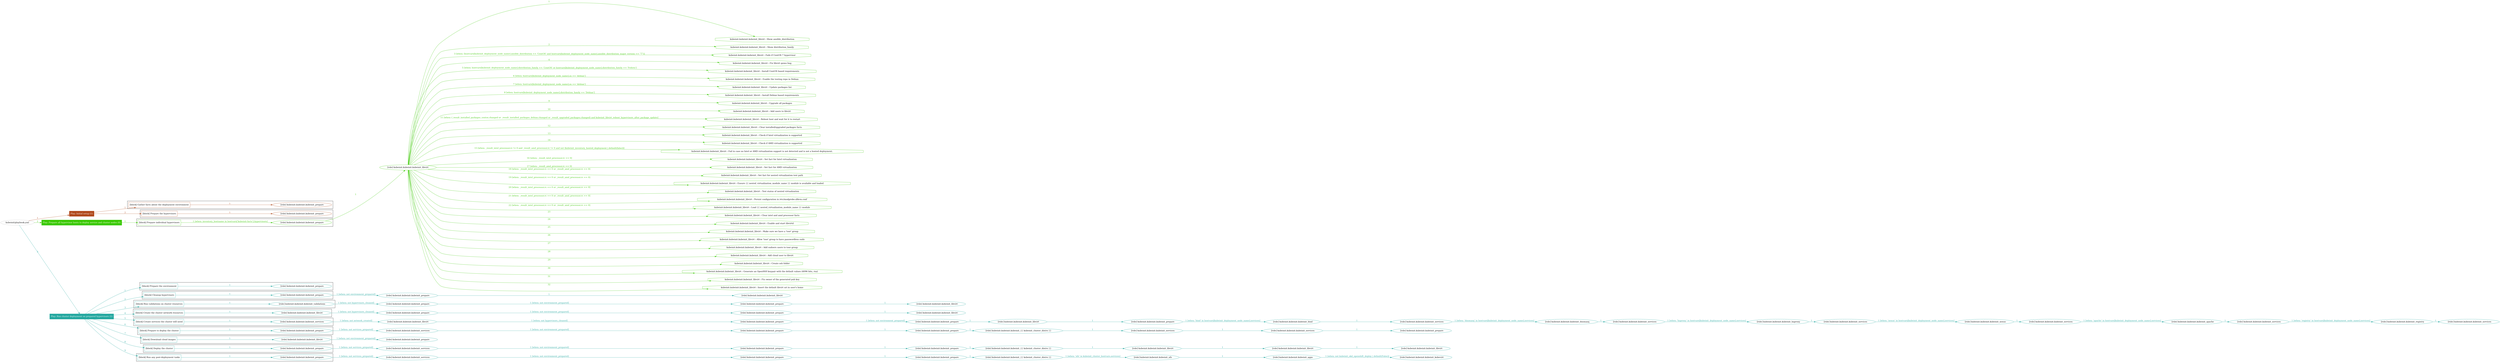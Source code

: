 digraph {
	graph [concentrate=true ordering=in rankdir=LR ratio=fill]
	edge [esep=5 sep=10]
	"kubeinit/playbook.yml" [id=root_node style=dotted]
	play_7ff0583c [label="Play: Initial setup (1)" color="#b0491c" fontcolor="#ffffff" id=play_7ff0583c shape=box style=filled tooltip=localhost]
	"kubeinit/playbook.yml" -> play_7ff0583c [label="1 " color="#b0491c" fontcolor="#b0491c" id=edge_3d7797b6 labeltooltip="1 " tooltip="1 "]
	subgraph "kubeinit.kubeinit.kubeinit_prepare" {
		role_b6525133 [label="[role] kubeinit.kubeinit.kubeinit_prepare" color="#b0491c" id=role_b6525133 tooltip="kubeinit.kubeinit.kubeinit_prepare"]
	}
	subgraph "kubeinit.kubeinit.kubeinit_prepare" {
		role_88b0ad20 [label="[role] kubeinit.kubeinit.kubeinit_prepare" color="#b0491c" id=role_88b0ad20 tooltip="kubeinit.kubeinit.kubeinit_prepare"]
	}
	subgraph "Play: Initial setup (1)" {
		play_7ff0583c -> block_5daa714b [label=1 color="#b0491c" fontcolor="#b0491c" id=edge_89d8034f labeltooltip=1 tooltip=1]
		subgraph cluster_block_5daa714b {
			block_5daa714b [label="[block] Gather facts about the deployment environment" color="#b0491c" id=block_5daa714b labeltooltip="Gather facts about the deployment environment" shape=box tooltip="Gather facts about the deployment environment"]
			block_5daa714b -> role_b6525133 [label="1 " color="#b0491c" fontcolor="#b0491c" id=edge_f8c948d9 labeltooltip="1 " tooltip="1 "]
		}
		play_7ff0583c -> block_e02004f8 [label=2 color="#b0491c" fontcolor="#b0491c" id=edge_1af96437 labeltooltip=2 tooltip=2]
		subgraph cluster_block_e02004f8 {
			block_e02004f8 [label="[block] Prepare the hypervisors" color="#b0491c" id=block_e02004f8 labeltooltip="Prepare the hypervisors" shape=box tooltip="Prepare the hypervisors"]
			block_e02004f8 -> role_88b0ad20 [label="1 " color="#b0491c" fontcolor="#b0491c" id=edge_f89c11f3 labeltooltip="1 " tooltip="1 "]
		}
	}
	play_e4d46368 [label="Play: Prepare all hypervisor hosts to deploy service and cluster nodes (0)" color="#3ac903" fontcolor="#ffffff" id=play_e4d46368 shape=box style=filled tooltip="Play: Prepare all hypervisor hosts to deploy service and cluster nodes (0)"]
	"kubeinit/playbook.yml" -> play_e4d46368 [label="2 " color="#3ac903" fontcolor="#3ac903" id=edge_8b925dc6 labeltooltip="2 " tooltip="2 "]
	subgraph "kubeinit.kubeinit.kubeinit_libvirt" {
		role_ab04ddb9 [label="[role] kubeinit.kubeinit.kubeinit_libvirt" color="#3ac903" id=role_ab04ddb9 tooltip="kubeinit.kubeinit.kubeinit_libvirt"]
		task_ad8388fe [label="kubeinit.kubeinit.kubeinit_libvirt : Show ansible_distribution" color="#3ac903" id=task_ad8388fe shape=octagon tooltip="kubeinit.kubeinit.kubeinit_libvirt : Show ansible_distribution"]
		role_ab04ddb9 -> task_ad8388fe [label="1 " color="#3ac903" fontcolor="#3ac903" id=edge_7c8ab71e labeltooltip="1 " tooltip="1 "]
		task_ed499619 [label="kubeinit.kubeinit.kubeinit_libvirt : Show distribution_family" color="#3ac903" id=task_ed499619 shape=octagon tooltip="kubeinit.kubeinit.kubeinit_libvirt : Show distribution_family"]
		role_ab04ddb9 -> task_ed499619 [label="2 " color="#3ac903" fontcolor="#3ac903" id=edge_72cdc1e4 labeltooltip="2 " tooltip="2 "]
		task_ab5b5629 [label="kubeinit.kubeinit.kubeinit_libvirt : Fails if CentOS 7 hypervisor" color="#3ac903" id=task_ab5b5629 shape=octagon tooltip="kubeinit.kubeinit.kubeinit_libvirt : Fails if CentOS 7 hypervisor"]
		role_ab04ddb9 -> task_ab5b5629 [label="3 [when: (hostvars[kubeinit_deployment_node_name].ansible_distribution == 'CentOS' and hostvars[kubeinit_deployment_node_name].ansible_distribution_major_version == \"7\")]" color="#3ac903" fontcolor="#3ac903" id=edge_0a7480f9 labeltooltip="3 [when: (hostvars[kubeinit_deployment_node_name].ansible_distribution == 'CentOS' and hostvars[kubeinit_deployment_node_name].ansible_distribution_major_version == \"7\")]" tooltip="3 [when: (hostvars[kubeinit_deployment_node_name].ansible_distribution == 'CentOS' and hostvars[kubeinit_deployment_node_name].ansible_distribution_major_version == \"7\")]"]
		task_6080481d [label="kubeinit.kubeinit.kubeinit_libvirt : Fix libvirt qemu bug" color="#3ac903" id=task_6080481d shape=octagon tooltip="kubeinit.kubeinit.kubeinit_libvirt : Fix libvirt qemu bug"]
		role_ab04ddb9 -> task_6080481d [label="4 " color="#3ac903" fontcolor="#3ac903" id=edge_09c59048 labeltooltip="4 " tooltip="4 "]
		task_0ca7d2a8 [label="kubeinit.kubeinit.kubeinit_libvirt : Install CentOS based requirements" color="#3ac903" id=task_0ca7d2a8 shape=octagon tooltip="kubeinit.kubeinit.kubeinit_libvirt : Install CentOS based requirements"]
		role_ab04ddb9 -> task_0ca7d2a8 [label="5 [when: hostvars[kubeinit_deployment_node_name].distribution_family == 'CentOS' or hostvars[kubeinit_deployment_node_name].distribution_family == 'Fedora']" color="#3ac903" fontcolor="#3ac903" id=edge_2ee882e6 labeltooltip="5 [when: hostvars[kubeinit_deployment_node_name].distribution_family == 'CentOS' or hostvars[kubeinit_deployment_node_name].distribution_family == 'Fedora']" tooltip="5 [when: hostvars[kubeinit_deployment_node_name].distribution_family == 'CentOS' or hostvars[kubeinit_deployment_node_name].distribution_family == 'Fedora']"]
		task_6316dca6 [label="kubeinit.kubeinit.kubeinit_libvirt : Enable the testing repo in Debian" color="#3ac903" id=task_6316dca6 shape=octagon tooltip="kubeinit.kubeinit.kubeinit_libvirt : Enable the testing repo in Debian"]
		role_ab04ddb9 -> task_6316dca6 [label="6 [when: hostvars[kubeinit_deployment_node_name].os == 'debian']" color="#3ac903" fontcolor="#3ac903" id=edge_e96ba8ad labeltooltip="6 [when: hostvars[kubeinit_deployment_node_name].os == 'debian']" tooltip="6 [when: hostvars[kubeinit_deployment_node_name].os == 'debian']"]
		task_2f2d9775 [label="kubeinit.kubeinit.kubeinit_libvirt : Update packages list" color="#3ac903" id=task_2f2d9775 shape=octagon tooltip="kubeinit.kubeinit.kubeinit_libvirt : Update packages list"]
		role_ab04ddb9 -> task_2f2d9775 [label="7 [when: hostvars[kubeinit_deployment_node_name].os == 'debian']" color="#3ac903" fontcolor="#3ac903" id=edge_4d03efe6 labeltooltip="7 [when: hostvars[kubeinit_deployment_node_name].os == 'debian']" tooltip="7 [when: hostvars[kubeinit_deployment_node_name].os == 'debian']"]
		task_facd4fb8 [label="kubeinit.kubeinit.kubeinit_libvirt : Install Debian based requirements" color="#3ac903" id=task_facd4fb8 shape=octagon tooltip="kubeinit.kubeinit.kubeinit_libvirt : Install Debian based requirements"]
		role_ab04ddb9 -> task_facd4fb8 [label="8 [when: hostvars[kubeinit_deployment_node_name].distribution_family == 'Debian']" color="#3ac903" fontcolor="#3ac903" id=edge_98a25a98 labeltooltip="8 [when: hostvars[kubeinit_deployment_node_name].distribution_family == 'Debian']" tooltip="8 [when: hostvars[kubeinit_deployment_node_name].distribution_family == 'Debian']"]
		task_82a2ea68 [label="kubeinit.kubeinit.kubeinit_libvirt : Upgrade all packages" color="#3ac903" id=task_82a2ea68 shape=octagon tooltip="kubeinit.kubeinit.kubeinit_libvirt : Upgrade all packages"]
		role_ab04ddb9 -> task_82a2ea68 [label="9 " color="#3ac903" fontcolor="#3ac903" id=edge_b4d8325c labeltooltip="9 " tooltip="9 "]
		task_c5576bd1 [label="kubeinit.kubeinit.kubeinit_libvirt : Add users to libvirt" color="#3ac903" id=task_c5576bd1 shape=octagon tooltip="kubeinit.kubeinit.kubeinit_libvirt : Add users to libvirt"]
		role_ab04ddb9 -> task_c5576bd1 [label="10 " color="#3ac903" fontcolor="#3ac903" id=edge_b98cb4e7 labeltooltip="10 " tooltip="10 "]
		task_330ed0bd [label="kubeinit.kubeinit.kubeinit_libvirt : Reboot host and wait for it to restart" color="#3ac903" id=task_330ed0bd shape=octagon tooltip="kubeinit.kubeinit.kubeinit_libvirt : Reboot host and wait for it to restart"]
		role_ab04ddb9 -> task_330ed0bd [label="11 [when: (_result_installed_packages_centos.changed or _result_installed_packages_debian.changed or _result_upgraded_packages.changed) and kubeinit_libvirt_reboot_hypervisors_after_package_update]" color="#3ac903" fontcolor="#3ac903" id=edge_66fcae7c labeltooltip="11 [when: (_result_installed_packages_centos.changed or _result_installed_packages_debian.changed or _result_upgraded_packages.changed) and kubeinit_libvirt_reboot_hypervisors_after_package_update]" tooltip="11 [when: (_result_installed_packages_centos.changed or _result_installed_packages_debian.changed or _result_upgraded_packages.changed) and kubeinit_libvirt_reboot_hypervisors_after_package_update]"]
		task_22d56bdb [label="kubeinit.kubeinit.kubeinit_libvirt : Clear installed/upgraded packages facts" color="#3ac903" id=task_22d56bdb shape=octagon tooltip="kubeinit.kubeinit.kubeinit_libvirt : Clear installed/upgraded packages facts"]
		role_ab04ddb9 -> task_22d56bdb [label="12 " color="#3ac903" fontcolor="#3ac903" id=edge_a2bef755 labeltooltip="12 " tooltip="12 "]
		task_df04937e [label="kubeinit.kubeinit.kubeinit_libvirt : Check if Intel virtualization is supported" color="#3ac903" id=task_df04937e shape=octagon tooltip="kubeinit.kubeinit.kubeinit_libvirt : Check if Intel virtualization is supported"]
		role_ab04ddb9 -> task_df04937e [label="13 " color="#3ac903" fontcolor="#3ac903" id=edge_5ad2c7ca labeltooltip="13 " tooltip="13 "]
		task_a39c22ca [label="kubeinit.kubeinit.kubeinit_libvirt : Check if AMD virtualization is supported" color="#3ac903" id=task_a39c22ca shape=octagon tooltip="kubeinit.kubeinit.kubeinit_libvirt : Check if AMD virtualization is supported"]
		role_ab04ddb9 -> task_a39c22ca [label="14 " color="#3ac903" fontcolor="#3ac903" id=edge_64c58f98 labeltooltip="14 " tooltip="14 "]
		task_09a8fcdf [label="kubeinit.kubeinit.kubeinit_libvirt : Fail in case no Intel or AMD virtualization support is not detected and is not a hosted deployment." color="#3ac903" id=task_09a8fcdf shape=octagon tooltip="kubeinit.kubeinit.kubeinit_libvirt : Fail in case no Intel or AMD virtualization support is not detected and is not a hosted deployment."]
		role_ab04ddb9 -> task_09a8fcdf [label="15 [when: _result_intel_processor.rc != 0 and _result_amd_processor.rc != 0 and not (kubeinit_inventory_hosted_deployment | default(false))]" color="#3ac903" fontcolor="#3ac903" id=edge_96b42fbe labeltooltip="15 [when: _result_intel_processor.rc != 0 and _result_amd_processor.rc != 0 and not (kubeinit_inventory_hosted_deployment | default(false))]" tooltip="15 [when: _result_intel_processor.rc != 0 and _result_amd_processor.rc != 0 and not (kubeinit_inventory_hosted_deployment | default(false))]"]
		task_ac04bb09 [label="kubeinit.kubeinit.kubeinit_libvirt : Set fact for Intel virtualization" color="#3ac903" id=task_ac04bb09 shape=octagon tooltip="kubeinit.kubeinit.kubeinit_libvirt : Set fact for Intel virtualization"]
		role_ab04ddb9 -> task_ac04bb09 [label="16 [when: _result_intel_processor.rc == 0]" color="#3ac903" fontcolor="#3ac903" id=edge_06680472 labeltooltip="16 [when: _result_intel_processor.rc == 0]" tooltip="16 [when: _result_intel_processor.rc == 0]"]
		task_e445781e [label="kubeinit.kubeinit.kubeinit_libvirt : Set fact for AMD virtualization" color="#3ac903" id=task_e445781e shape=octagon tooltip="kubeinit.kubeinit.kubeinit_libvirt : Set fact for AMD virtualization"]
		role_ab04ddb9 -> task_e445781e [label="17 [when: _result_amd_processor.rc == 0]" color="#3ac903" fontcolor="#3ac903" id=edge_554c52b5 labeltooltip="17 [when: _result_amd_processor.rc == 0]" tooltip="17 [when: _result_amd_processor.rc == 0]"]
		task_4c435f5d [label="kubeinit.kubeinit.kubeinit_libvirt : Set fact for nested virtualization test path" color="#3ac903" id=task_4c435f5d shape=octagon tooltip="kubeinit.kubeinit.kubeinit_libvirt : Set fact for nested virtualization test path"]
		role_ab04ddb9 -> task_4c435f5d [label="18 [when: _result_intel_processor.rc == 0 or _result_amd_processor.rc == 0]" color="#3ac903" fontcolor="#3ac903" id=edge_d9595648 labeltooltip="18 [when: _result_intel_processor.rc == 0 or _result_amd_processor.rc == 0]" tooltip="18 [when: _result_intel_processor.rc == 0 or _result_amd_processor.rc == 0]"]
		task_24ce0989 [label="kubeinit.kubeinit.kubeinit_libvirt : Ensure {{ nested_virtualization_module_name }} module is available and loaded" color="#3ac903" id=task_24ce0989 shape=octagon tooltip="kubeinit.kubeinit.kubeinit_libvirt : Ensure {{ nested_virtualization_module_name }} module is available and loaded"]
		role_ab04ddb9 -> task_24ce0989 [label="19 [when: _result_intel_processor.rc == 0 or _result_amd_processor.rc == 0]" color="#3ac903" fontcolor="#3ac903" id=edge_e6bad9ae labeltooltip="19 [when: _result_intel_processor.rc == 0 or _result_amd_processor.rc == 0]" tooltip="19 [when: _result_intel_processor.rc == 0 or _result_amd_processor.rc == 0]"]
		task_68f651bd [label="kubeinit.kubeinit.kubeinit_libvirt : Test status of nested virtualization" color="#3ac903" id=task_68f651bd shape=octagon tooltip="kubeinit.kubeinit.kubeinit_libvirt : Test status of nested virtualization"]
		role_ab04ddb9 -> task_68f651bd [label="20 [when: _result_intel_processor.rc == 0 or _result_amd_processor.rc == 0]" color="#3ac903" fontcolor="#3ac903" id=edge_41c58095 labeltooltip="20 [when: _result_intel_processor.rc == 0 or _result_amd_processor.rc == 0]" tooltip="20 [when: _result_intel_processor.rc == 0 or _result_amd_processor.rc == 0]"]
		task_7ceac706 [label="kubeinit.kubeinit.kubeinit_libvirt : Persist configuration in /etc/modprobe.d/kvm.conf" color="#3ac903" id=task_7ceac706 shape=octagon tooltip="kubeinit.kubeinit.kubeinit_libvirt : Persist configuration in /etc/modprobe.d/kvm.conf"]
		role_ab04ddb9 -> task_7ceac706 [label="21 [when: _result_intel_processor.rc == 0 or _result_amd_processor.rc == 0]" color="#3ac903" fontcolor="#3ac903" id=edge_3197486f labeltooltip="21 [when: _result_intel_processor.rc == 0 or _result_amd_processor.rc == 0]" tooltip="21 [when: _result_intel_processor.rc == 0 or _result_amd_processor.rc == 0]"]
		task_8260da28 [label="kubeinit.kubeinit.kubeinit_libvirt : Load {{ nested_virtualization_module_name }} module" color="#3ac903" id=task_8260da28 shape=octagon tooltip="kubeinit.kubeinit.kubeinit_libvirt : Load {{ nested_virtualization_module_name }} module"]
		role_ab04ddb9 -> task_8260da28 [label="22 [when: _result_intel_processor.rc == 0 or _result_amd_processor.rc == 0]" color="#3ac903" fontcolor="#3ac903" id=edge_1a7642f1 labeltooltip="22 [when: _result_intel_processor.rc == 0 or _result_amd_processor.rc == 0]" tooltip="22 [when: _result_intel_processor.rc == 0 or _result_amd_processor.rc == 0]"]
		task_94d12255 [label="kubeinit.kubeinit.kubeinit_libvirt : Clear intel and amd processor facts" color="#3ac903" id=task_94d12255 shape=octagon tooltip="kubeinit.kubeinit.kubeinit_libvirt : Clear intel and amd processor facts"]
		role_ab04ddb9 -> task_94d12255 [label="23 " color="#3ac903" fontcolor="#3ac903" id=edge_e81640d6 labeltooltip="23 " tooltip="23 "]
		task_d0f69d34 [label="kubeinit.kubeinit.kubeinit_libvirt : Enable and start libvirtd" color="#3ac903" id=task_d0f69d34 shape=octagon tooltip="kubeinit.kubeinit.kubeinit_libvirt : Enable and start libvirtd"]
		role_ab04ddb9 -> task_d0f69d34 [label="24 " color="#3ac903" fontcolor="#3ac903" id=edge_e6fe5ac1 labeltooltip="24 " tooltip="24 "]
		task_cad485ac [label="kubeinit.kubeinit.kubeinit_libvirt : Make sure we have a 'toor' group" color="#3ac903" id=task_cad485ac shape=octagon tooltip="kubeinit.kubeinit.kubeinit_libvirt : Make sure we have a 'toor' group"]
		role_ab04ddb9 -> task_cad485ac [label="25 " color="#3ac903" fontcolor="#3ac903" id=edge_8f29eb69 labeltooltip="25 " tooltip="25 "]
		task_6af7a87e [label="kubeinit.kubeinit.kubeinit_libvirt : Allow 'toor' group to have passwordless sudo" color="#3ac903" id=task_6af7a87e shape=octagon tooltip="kubeinit.kubeinit.kubeinit_libvirt : Allow 'toor' group to have passwordless sudo"]
		role_ab04ddb9 -> task_6af7a87e [label="26 " color="#3ac903" fontcolor="#3ac903" id=edge_55d48805 labeltooltip="26 " tooltip="26 "]
		task_2387291c [label="kubeinit.kubeinit.kubeinit_libvirt : Add sudoers users to toor group" color="#3ac903" id=task_2387291c shape=octagon tooltip="kubeinit.kubeinit.kubeinit_libvirt : Add sudoers users to toor group"]
		role_ab04ddb9 -> task_2387291c [label="27 " color="#3ac903" fontcolor="#3ac903" id=edge_595ed45e labeltooltip="27 " tooltip="27 "]
		task_57b96af6 [label="kubeinit.kubeinit.kubeinit_libvirt : Add cloud user to libvirt" color="#3ac903" id=task_57b96af6 shape=octagon tooltip="kubeinit.kubeinit.kubeinit_libvirt : Add cloud user to libvirt"]
		role_ab04ddb9 -> task_57b96af6 [label="28 " color="#3ac903" fontcolor="#3ac903" id=edge_33ef8862 labeltooltip="28 " tooltip="28 "]
		task_7fc89ccf [label="kubeinit.kubeinit.kubeinit_libvirt : Create ssh folder" color="#3ac903" id=task_7fc89ccf shape=octagon tooltip="kubeinit.kubeinit.kubeinit_libvirt : Create ssh folder"]
		role_ab04ddb9 -> task_7fc89ccf [label="29 " color="#3ac903" fontcolor="#3ac903" id=edge_6ab5e784 labeltooltip="29 " tooltip="29 "]
		task_2f2a7d5b [label="kubeinit.kubeinit.kubeinit_libvirt : Generate an OpenSSH keypair with the default values (4096 bits, rsa)" color="#3ac903" id=task_2f2a7d5b shape=octagon tooltip="kubeinit.kubeinit.kubeinit_libvirt : Generate an OpenSSH keypair with the default values (4096 bits, rsa)"]
		role_ab04ddb9 -> task_2f2a7d5b [label="30 " color="#3ac903" fontcolor="#3ac903" id=edge_8e0c6cd8 labeltooltip="30 " tooltip="30 "]
		task_572e7d5d [label="kubeinit.kubeinit.kubeinit_libvirt : Fix owner of the generated pub key" color="#3ac903" id=task_572e7d5d shape=octagon tooltip="kubeinit.kubeinit.kubeinit_libvirt : Fix owner of the generated pub key"]
		role_ab04ddb9 -> task_572e7d5d [label="31 " color="#3ac903" fontcolor="#3ac903" id=edge_b1c697f9 labeltooltip="31 " tooltip="31 "]
		task_7e97297d [label="kubeinit.kubeinit.kubeinit_libvirt : Insert the default libvirt uri in user's home" color="#3ac903" id=task_7e97297d shape=octagon tooltip="kubeinit.kubeinit.kubeinit_libvirt : Insert the default libvirt uri in user's home"]
		role_ab04ddb9 -> task_7e97297d [label="32 " color="#3ac903" fontcolor="#3ac903" id=edge_c98e996c labeltooltip="32 " tooltip="32 "]
	}
	subgraph "kubeinit.kubeinit.kubeinit_prepare" {
		role_b50e886d [label="[role] kubeinit.kubeinit.kubeinit_prepare" color="#3ac903" id=role_b50e886d tooltip="kubeinit.kubeinit.kubeinit_prepare"]
		role_b50e886d -> role_ab04ddb9 [label="1 " color="#3ac903" fontcolor="#3ac903" id=edge_547dc158 labeltooltip="1 " tooltip="1 "]
	}
	subgraph "Play: Prepare all hypervisor hosts to deploy service and cluster nodes (0)" {
		play_e4d46368 -> block_fd28d554 [label=1 color="#3ac903" fontcolor="#3ac903" id=edge_18df722d labeltooltip=1 tooltip=1]
		subgraph cluster_block_fd28d554 {
			block_fd28d554 [label="[block] Prepare individual hypervisors" color="#3ac903" id=block_fd28d554 labeltooltip="Prepare individual hypervisors" shape=box tooltip="Prepare individual hypervisors"]
			block_fd28d554 -> role_b50e886d [label="1 [when: inventory_hostname in hostvars['kubeinit-facts'].hypervisors]" color="#3ac903" fontcolor="#3ac903" id=edge_65488c98 labeltooltip="1 [when: inventory_hostname in hostvars['kubeinit-facts'].hypervisors]" tooltip="1 [when: inventory_hostname in hostvars['kubeinit-facts'].hypervisors]"]
		}
	}
	play_23c37a59 [label="Play: Run cluster deployment on prepared hypervisors (1)" color="#24a8a0" fontcolor="#ffffff" id=play_23c37a59 shape=box style=filled tooltip=localhost]
	"kubeinit/playbook.yml" -> play_23c37a59 [label="3 " color="#24a8a0" fontcolor="#24a8a0" id=edge_51dc112b labeltooltip="3 " tooltip="3 "]
	subgraph "kubeinit.kubeinit.kubeinit_prepare" {
		role_3d2d4f8d [label="[role] kubeinit.kubeinit.kubeinit_prepare" color="#24a8a0" id=role_3d2d4f8d tooltip="kubeinit.kubeinit.kubeinit_prepare"]
	}
	subgraph "kubeinit.kubeinit.kubeinit_libvirt" {
		role_efc44af4 [label="[role] kubeinit.kubeinit.kubeinit_libvirt" color="#24a8a0" id=role_efc44af4 tooltip="kubeinit.kubeinit.kubeinit_libvirt"]
	}
	subgraph "kubeinit.kubeinit.kubeinit_prepare" {
		role_4e007613 [label="[role] kubeinit.kubeinit.kubeinit_prepare" color="#24a8a0" id=role_4e007613 tooltip="kubeinit.kubeinit.kubeinit_prepare"]
		role_4e007613 -> role_efc44af4 [label="1 " color="#24a8a0" fontcolor="#24a8a0" id=edge_2816a719 labeltooltip="1 " tooltip="1 "]
	}
	subgraph "kubeinit.kubeinit.kubeinit_prepare" {
		role_23935649 [label="[role] kubeinit.kubeinit.kubeinit_prepare" color="#24a8a0" id=role_23935649 tooltip="kubeinit.kubeinit.kubeinit_prepare"]
		role_23935649 -> role_4e007613 [label="1 [when: not environment_prepared]" color="#24a8a0" fontcolor="#24a8a0" id=edge_2c864243 labeltooltip="1 [when: not environment_prepared]" tooltip="1 [when: not environment_prepared]"]
	}
	subgraph "kubeinit.kubeinit.kubeinit_libvirt" {
		role_519bef73 [label="[role] kubeinit.kubeinit.kubeinit_libvirt" color="#24a8a0" id=role_519bef73 tooltip="kubeinit.kubeinit.kubeinit_libvirt"]
	}
	subgraph "kubeinit.kubeinit.kubeinit_prepare" {
		role_554187a8 [label="[role] kubeinit.kubeinit.kubeinit_prepare" color="#24a8a0" id=role_554187a8 tooltip="kubeinit.kubeinit.kubeinit_prepare"]
		role_554187a8 -> role_519bef73 [label="1 " color="#24a8a0" fontcolor="#24a8a0" id=edge_72871cc5 labeltooltip="1 " tooltip="1 "]
	}
	subgraph "kubeinit.kubeinit.kubeinit_prepare" {
		role_2f9235c6 [label="[role] kubeinit.kubeinit.kubeinit_prepare" color="#24a8a0" id=role_2f9235c6 tooltip="kubeinit.kubeinit.kubeinit_prepare"]
		role_2f9235c6 -> role_554187a8 [label="1 [when: not environment_prepared]" color="#24a8a0" fontcolor="#24a8a0" id=edge_ebb0ff82 labeltooltip="1 [when: not environment_prepared]" tooltip="1 [when: not environment_prepared]"]
	}
	subgraph "kubeinit.kubeinit.kubeinit_validations" {
		role_8e550ef5 [label="[role] kubeinit.kubeinit.kubeinit_validations" color="#24a8a0" id=role_8e550ef5 tooltip="kubeinit.kubeinit.kubeinit_validations"]
		role_8e550ef5 -> role_2f9235c6 [label="1 [when: not hypervisors_cleaned]" color="#24a8a0" fontcolor="#24a8a0" id=edge_f9a70c13 labeltooltip="1 [when: not hypervisors_cleaned]" tooltip="1 [when: not hypervisors_cleaned]"]
	}
	subgraph "kubeinit.kubeinit.kubeinit_libvirt" {
		role_0edd2060 [label="[role] kubeinit.kubeinit.kubeinit_libvirt" color="#24a8a0" id=role_0edd2060 tooltip="kubeinit.kubeinit.kubeinit_libvirt"]
	}
	subgraph "kubeinit.kubeinit.kubeinit_prepare" {
		role_dbfd7479 [label="[role] kubeinit.kubeinit.kubeinit_prepare" color="#24a8a0" id=role_dbfd7479 tooltip="kubeinit.kubeinit.kubeinit_prepare"]
		role_dbfd7479 -> role_0edd2060 [label="1 " color="#24a8a0" fontcolor="#24a8a0" id=edge_cdcdc11c labeltooltip="1 " tooltip="1 "]
	}
	subgraph "kubeinit.kubeinit.kubeinit_prepare" {
		role_1898b6ca [label="[role] kubeinit.kubeinit.kubeinit_prepare" color="#24a8a0" id=role_1898b6ca tooltip="kubeinit.kubeinit.kubeinit_prepare"]
		role_1898b6ca -> role_dbfd7479 [label="1 [when: not environment_prepared]" color="#24a8a0" fontcolor="#24a8a0" id=edge_d3df28e4 labeltooltip="1 [when: not environment_prepared]" tooltip="1 [when: not environment_prepared]"]
	}
	subgraph "kubeinit.kubeinit.kubeinit_libvirt" {
		role_de363319 [label="[role] kubeinit.kubeinit.kubeinit_libvirt" color="#24a8a0" id=role_de363319 tooltip="kubeinit.kubeinit.kubeinit_libvirt"]
		role_de363319 -> role_1898b6ca [label="1 [when: not hypervisors_cleaned]" color="#24a8a0" fontcolor="#24a8a0" id=edge_e34a8d1d labeltooltip="1 [when: not hypervisors_cleaned]" tooltip="1 [when: not hypervisors_cleaned]"]
	}
	subgraph "kubeinit.kubeinit.kubeinit_services" {
		role_7f0876bf [label="[role] kubeinit.kubeinit.kubeinit_services" color="#24a8a0" id=role_7f0876bf tooltip="kubeinit.kubeinit.kubeinit_services"]
	}
	subgraph "kubeinit.kubeinit.kubeinit_registry" {
		role_c72344b9 [label="[role] kubeinit.kubeinit.kubeinit_registry" color="#24a8a0" id=role_c72344b9 tooltip="kubeinit.kubeinit.kubeinit_registry"]
		role_c72344b9 -> role_7f0876bf [label="1 " color="#24a8a0" fontcolor="#24a8a0" id=edge_a0df4587 labeltooltip="1 " tooltip="1 "]
	}
	subgraph "kubeinit.kubeinit.kubeinit_services" {
		role_6705ea8e [label="[role] kubeinit.kubeinit.kubeinit_services" color="#24a8a0" id=role_6705ea8e tooltip="kubeinit.kubeinit.kubeinit_services"]
		role_6705ea8e -> role_c72344b9 [label="1 [when: 'registry' in hostvars[kubeinit_deployment_node_name].services]" color="#24a8a0" fontcolor="#24a8a0" id=edge_2b3756cd labeltooltip="1 [when: 'registry' in hostvars[kubeinit_deployment_node_name].services]" tooltip="1 [when: 'registry' in hostvars[kubeinit_deployment_node_name].services]"]
	}
	subgraph "kubeinit.kubeinit.kubeinit_apache" {
		role_e3977b84 [label="[role] kubeinit.kubeinit.kubeinit_apache" color="#24a8a0" id=role_e3977b84 tooltip="kubeinit.kubeinit.kubeinit_apache"]
		role_e3977b84 -> role_6705ea8e [label="1 " color="#24a8a0" fontcolor="#24a8a0" id=edge_45473383 labeltooltip="1 " tooltip="1 "]
	}
	subgraph "kubeinit.kubeinit.kubeinit_services" {
		role_bbf0c7a1 [label="[role] kubeinit.kubeinit.kubeinit_services" color="#24a8a0" id=role_bbf0c7a1 tooltip="kubeinit.kubeinit.kubeinit_services"]
		role_bbf0c7a1 -> role_e3977b84 [label="1 [when: 'apache' in hostvars[kubeinit_deployment_node_name].services]" color="#24a8a0" fontcolor="#24a8a0" id=edge_99b1ba7f labeltooltip="1 [when: 'apache' in hostvars[kubeinit_deployment_node_name].services]" tooltip="1 [when: 'apache' in hostvars[kubeinit_deployment_node_name].services]"]
	}
	subgraph "kubeinit.kubeinit.kubeinit_nexus" {
		role_d939e85a [label="[role] kubeinit.kubeinit.kubeinit_nexus" color="#24a8a0" id=role_d939e85a tooltip="kubeinit.kubeinit.kubeinit_nexus"]
		role_d939e85a -> role_bbf0c7a1 [label="1 " color="#24a8a0" fontcolor="#24a8a0" id=edge_cafba5ed labeltooltip="1 " tooltip="1 "]
	}
	subgraph "kubeinit.kubeinit.kubeinit_services" {
		role_1fbb1847 [label="[role] kubeinit.kubeinit.kubeinit_services" color="#24a8a0" id=role_1fbb1847 tooltip="kubeinit.kubeinit.kubeinit_services"]
		role_1fbb1847 -> role_d939e85a [label="1 [when: 'nexus' in hostvars[kubeinit_deployment_node_name].services]" color="#24a8a0" fontcolor="#24a8a0" id=edge_e806ef4b labeltooltip="1 [when: 'nexus' in hostvars[kubeinit_deployment_node_name].services]" tooltip="1 [when: 'nexus' in hostvars[kubeinit_deployment_node_name].services]"]
	}
	subgraph "kubeinit.kubeinit.kubeinit_haproxy" {
		role_70375f69 [label="[role] kubeinit.kubeinit.kubeinit_haproxy" color="#24a8a0" id=role_70375f69 tooltip="kubeinit.kubeinit.kubeinit_haproxy"]
		role_70375f69 -> role_1fbb1847 [label="1 " color="#24a8a0" fontcolor="#24a8a0" id=edge_be349fa9 labeltooltip="1 " tooltip="1 "]
	}
	subgraph "kubeinit.kubeinit.kubeinit_services" {
		role_4591b838 [label="[role] kubeinit.kubeinit.kubeinit_services" color="#24a8a0" id=role_4591b838 tooltip="kubeinit.kubeinit.kubeinit_services"]
		role_4591b838 -> role_70375f69 [label="1 [when: 'haproxy' in hostvars[kubeinit_deployment_node_name].services]" color="#24a8a0" fontcolor="#24a8a0" id=edge_42ec5f94 labeltooltip="1 [when: 'haproxy' in hostvars[kubeinit_deployment_node_name].services]" tooltip="1 [when: 'haproxy' in hostvars[kubeinit_deployment_node_name].services]"]
	}
	subgraph "kubeinit.kubeinit.kubeinit_dnsmasq" {
		role_abf19bf5 [label="[role] kubeinit.kubeinit.kubeinit_dnsmasq" color="#24a8a0" id=role_abf19bf5 tooltip="kubeinit.kubeinit.kubeinit_dnsmasq"]
		role_abf19bf5 -> role_4591b838 [label="1 " color="#24a8a0" fontcolor="#24a8a0" id=edge_3ba3c731 labeltooltip="1 " tooltip="1 "]
	}
	subgraph "kubeinit.kubeinit.kubeinit_services" {
		role_04d22644 [label="[role] kubeinit.kubeinit.kubeinit_services" color="#24a8a0" id=role_04d22644 tooltip="kubeinit.kubeinit.kubeinit_services"]
		role_04d22644 -> role_abf19bf5 [label="1 [when: 'dnsmasq' in hostvars[kubeinit_deployment_node_name].services]" color="#24a8a0" fontcolor="#24a8a0" id=edge_496fd276 labeltooltip="1 [when: 'dnsmasq' in hostvars[kubeinit_deployment_node_name].services]" tooltip="1 [when: 'dnsmasq' in hostvars[kubeinit_deployment_node_name].services]"]
	}
	subgraph "kubeinit.kubeinit.kubeinit_bind" {
		role_d50d739a [label="[role] kubeinit.kubeinit.kubeinit_bind" color="#24a8a0" id=role_d50d739a tooltip="kubeinit.kubeinit.kubeinit_bind"]
		role_d50d739a -> role_04d22644 [label="1 " color="#24a8a0" fontcolor="#24a8a0" id=edge_39ed3332 labeltooltip="1 " tooltip="1 "]
	}
	subgraph "kubeinit.kubeinit.kubeinit_prepare" {
		role_f8d92782 [label="[role] kubeinit.kubeinit.kubeinit_prepare" color="#24a8a0" id=role_f8d92782 tooltip="kubeinit.kubeinit.kubeinit_prepare"]
		role_f8d92782 -> role_d50d739a [label="1 [when: 'bind' in hostvars[kubeinit_deployment_node_name].services]" color="#24a8a0" fontcolor="#24a8a0" id=edge_c588bfa4 labeltooltip="1 [when: 'bind' in hostvars[kubeinit_deployment_node_name].services]" tooltip="1 [when: 'bind' in hostvars[kubeinit_deployment_node_name].services]"]
	}
	subgraph "kubeinit.kubeinit.kubeinit_libvirt" {
		role_dc8cdd02 [label="[role] kubeinit.kubeinit.kubeinit_libvirt" color="#24a8a0" id=role_dc8cdd02 tooltip="kubeinit.kubeinit.kubeinit_libvirt"]
		role_dc8cdd02 -> role_f8d92782 [label="1 " color="#24a8a0" fontcolor="#24a8a0" id=edge_64d68ad4 labeltooltip="1 " tooltip="1 "]
	}
	subgraph "kubeinit.kubeinit.kubeinit_prepare" {
		role_d4eb6087 [label="[role] kubeinit.kubeinit.kubeinit_prepare" color="#24a8a0" id=role_d4eb6087 tooltip="kubeinit.kubeinit.kubeinit_prepare"]
		role_d4eb6087 -> role_dc8cdd02 [label="1 " color="#24a8a0" fontcolor="#24a8a0" id=edge_d91bf89e labeltooltip="1 " tooltip="1 "]
	}
	subgraph "kubeinit.kubeinit.kubeinit_prepare" {
		role_3c928ec3 [label="[role] kubeinit.kubeinit.kubeinit_prepare" color="#24a8a0" id=role_3c928ec3 tooltip="kubeinit.kubeinit.kubeinit_prepare"]
		role_3c928ec3 -> role_d4eb6087 [label="1 [when: not environment_prepared]" color="#24a8a0" fontcolor="#24a8a0" id=edge_eb1aa7df labeltooltip="1 [when: not environment_prepared]" tooltip="1 [when: not environment_prepared]"]
	}
	subgraph "kubeinit.kubeinit.kubeinit_libvirt" {
		role_874ff73b [label="[role] kubeinit.kubeinit.kubeinit_libvirt" color="#24a8a0" id=role_874ff73b tooltip="kubeinit.kubeinit.kubeinit_libvirt"]
		role_874ff73b -> role_3c928ec3 [label="1 [when: not hypervisors_cleaned]" color="#24a8a0" fontcolor="#24a8a0" id=edge_a3bc2774 labeltooltip="1 [when: not hypervisors_cleaned]" tooltip="1 [when: not hypervisors_cleaned]"]
	}
	subgraph "kubeinit.kubeinit.kubeinit_services" {
		role_257891f4 [label="[role] kubeinit.kubeinit.kubeinit_services" color="#24a8a0" id=role_257891f4 tooltip="kubeinit.kubeinit.kubeinit_services"]
		role_257891f4 -> role_874ff73b [label="1 [when: not network_created]" color="#24a8a0" fontcolor="#24a8a0" id=edge_f680af5e labeltooltip="1 [when: not network_created]" tooltip="1 [when: not network_created]"]
	}
	subgraph "kubeinit.kubeinit.kubeinit_prepare" {
		role_cf3346ac [label="[role] kubeinit.kubeinit.kubeinit_prepare" color="#24a8a0" id=role_cf3346ac tooltip="kubeinit.kubeinit.kubeinit_prepare"]
	}
	subgraph "kubeinit.kubeinit.kubeinit_services" {
		role_f2f49479 [label="[role] kubeinit.kubeinit.kubeinit_services" color="#24a8a0" id=role_f2f49479 tooltip="kubeinit.kubeinit.kubeinit_services"]
		role_f2f49479 -> role_cf3346ac [label="1 " color="#24a8a0" fontcolor="#24a8a0" id=edge_38b3a876 labeltooltip="1 " tooltip="1 "]
	}
	subgraph "kubeinit.kubeinit.kubeinit_services" {
		role_16b58bb8 [label="[role] kubeinit.kubeinit.kubeinit_services" color="#24a8a0" id=role_16b58bb8 tooltip="kubeinit.kubeinit.kubeinit_services"]
		role_16b58bb8 -> role_f2f49479 [label="1 " color="#24a8a0" fontcolor="#24a8a0" id=edge_42293e42 labeltooltip="1 " tooltip="1 "]
	}
	subgraph "kubeinit.kubeinit.kubeinit_{{ kubeinit_cluster_distro }}" {
		role_419a5516 [label="[role] kubeinit.kubeinit.kubeinit_{{ kubeinit_cluster_distro }}" color="#24a8a0" id=role_419a5516 tooltip="kubeinit.kubeinit.kubeinit_{{ kubeinit_cluster_distro }}"]
		role_419a5516 -> role_16b58bb8 [label="1 " color="#24a8a0" fontcolor="#24a8a0" id=edge_459b8f2f labeltooltip="1 " tooltip="1 "]
	}
	subgraph "kubeinit.kubeinit.kubeinit_prepare" {
		role_9bd2dc2d [label="[role] kubeinit.kubeinit.kubeinit_prepare" color="#24a8a0" id=role_9bd2dc2d tooltip="kubeinit.kubeinit.kubeinit_prepare"]
		role_9bd2dc2d -> role_419a5516 [label="1 " color="#24a8a0" fontcolor="#24a8a0" id=edge_33bd7228 labeltooltip="1 " tooltip="1 "]
	}
	subgraph "kubeinit.kubeinit.kubeinit_prepare" {
		role_f67e738b [label="[role] kubeinit.kubeinit.kubeinit_prepare" color="#24a8a0" id=role_f67e738b tooltip="kubeinit.kubeinit.kubeinit_prepare"]
		role_f67e738b -> role_9bd2dc2d [label="1 " color="#24a8a0" fontcolor="#24a8a0" id=edge_37a3f52c labeltooltip="1 " tooltip="1 "]
	}
	subgraph "kubeinit.kubeinit.kubeinit_services" {
		role_97ac4c75 [label="[role] kubeinit.kubeinit.kubeinit_services" color="#24a8a0" id=role_97ac4c75 tooltip="kubeinit.kubeinit.kubeinit_services"]
		role_97ac4c75 -> role_f67e738b [label="1 [when: not environment_prepared]" color="#24a8a0" fontcolor="#24a8a0" id=edge_5f471346 labeltooltip="1 [when: not environment_prepared]" tooltip="1 [when: not environment_prepared]"]
	}
	subgraph "kubeinit.kubeinit.kubeinit_prepare" {
		role_4614e5b0 [label="[role] kubeinit.kubeinit.kubeinit_prepare" color="#24a8a0" id=role_4614e5b0 tooltip="kubeinit.kubeinit.kubeinit_prepare"]
		role_4614e5b0 -> role_97ac4c75 [label="1 [when: not services_prepared]" color="#24a8a0" fontcolor="#24a8a0" id=edge_9b6cdef2 labeltooltip="1 [when: not services_prepared]" tooltip="1 [when: not services_prepared]"]
	}
	subgraph "kubeinit.kubeinit.kubeinit_prepare" {
		role_e0fd6c1f [label="[role] kubeinit.kubeinit.kubeinit_prepare" color="#24a8a0" id=role_e0fd6c1f tooltip="kubeinit.kubeinit.kubeinit_prepare"]
	}
	subgraph "kubeinit.kubeinit.kubeinit_libvirt" {
		role_66d0d861 [label="[role] kubeinit.kubeinit.kubeinit_libvirt" color="#24a8a0" id=role_66d0d861 tooltip="kubeinit.kubeinit.kubeinit_libvirt"]
		role_66d0d861 -> role_e0fd6c1f [label="1 [when: not environment_prepared]" color="#24a8a0" fontcolor="#24a8a0" id=edge_c8e27b9a labeltooltip="1 [when: not environment_prepared]" tooltip="1 [when: not environment_prepared]"]
	}
	subgraph "kubeinit.kubeinit.kubeinit_libvirt" {
		role_366963bd [label="[role] kubeinit.kubeinit.kubeinit_libvirt" color="#24a8a0" id=role_366963bd tooltip="kubeinit.kubeinit.kubeinit_libvirt"]
	}
	subgraph "kubeinit.kubeinit.kubeinit_libvirt" {
		role_2176fb64 [label="[role] kubeinit.kubeinit.kubeinit_libvirt" color="#24a8a0" id=role_2176fb64 tooltip="kubeinit.kubeinit.kubeinit_libvirt"]
		role_2176fb64 -> role_366963bd [label="1 " color="#24a8a0" fontcolor="#24a8a0" id=edge_90708329 labeltooltip="1 " tooltip="1 "]
	}
	subgraph "kubeinit.kubeinit.kubeinit_libvirt" {
		role_c85eb8f2 [label="[role] kubeinit.kubeinit.kubeinit_libvirt" color="#24a8a0" id=role_c85eb8f2 tooltip="kubeinit.kubeinit.kubeinit_libvirt"]
		role_c85eb8f2 -> role_2176fb64 [label="1 " color="#24a8a0" fontcolor="#24a8a0" id=edge_5f7c617d labeltooltip="1 " tooltip="1 "]
	}
	subgraph "kubeinit.kubeinit.kubeinit_{{ kubeinit_cluster_distro }}" {
		role_5f63a335 [label="[role] kubeinit.kubeinit.kubeinit_{{ kubeinit_cluster_distro }}" color="#24a8a0" id=role_5f63a335 tooltip="kubeinit.kubeinit.kubeinit_{{ kubeinit_cluster_distro }}"]
		role_5f63a335 -> role_c85eb8f2 [label="1 " color="#24a8a0" fontcolor="#24a8a0" id=edge_f3ae9dae labeltooltip="1 " tooltip="1 "]
	}
	subgraph "kubeinit.kubeinit.kubeinit_prepare" {
		role_689f2c45 [label="[role] kubeinit.kubeinit.kubeinit_prepare" color="#24a8a0" id=role_689f2c45 tooltip="kubeinit.kubeinit.kubeinit_prepare"]
		role_689f2c45 -> role_5f63a335 [label="1 " color="#24a8a0" fontcolor="#24a8a0" id=edge_abc4b90e labeltooltip="1 " tooltip="1 "]
	}
	subgraph "kubeinit.kubeinit.kubeinit_prepare" {
		role_bb9795b2 [label="[role] kubeinit.kubeinit.kubeinit_prepare" color="#24a8a0" id=role_bb9795b2 tooltip="kubeinit.kubeinit.kubeinit_prepare"]
		role_bb9795b2 -> role_689f2c45 [label="1 " color="#24a8a0" fontcolor="#24a8a0" id=edge_7b6b8d9d labeltooltip="1 " tooltip="1 "]
	}
	subgraph "kubeinit.kubeinit.kubeinit_services" {
		role_ff2a835e [label="[role] kubeinit.kubeinit.kubeinit_services" color="#24a8a0" id=role_ff2a835e tooltip="kubeinit.kubeinit.kubeinit_services"]
		role_ff2a835e -> role_bb9795b2 [label="1 [when: not environment_prepared]" color="#24a8a0" fontcolor="#24a8a0" id=edge_52dcb6c5 labeltooltip="1 [when: not environment_prepared]" tooltip="1 [when: not environment_prepared]"]
	}
	subgraph "kubeinit.kubeinit.kubeinit_prepare" {
		role_19998b28 [label="[role] kubeinit.kubeinit.kubeinit_prepare" color="#24a8a0" id=role_19998b28 tooltip="kubeinit.kubeinit.kubeinit_prepare"]
		role_19998b28 -> role_ff2a835e [label="1 [when: not services_prepared]" color="#24a8a0" fontcolor="#24a8a0" id=edge_36693de4 labeltooltip="1 [when: not services_prepared]" tooltip="1 [when: not services_prepared]"]
	}
	subgraph "kubeinit.kubeinit.kubeinit_kubevirt" {
		role_dd33e162 [label="[role] kubeinit.kubeinit.kubeinit_kubevirt" color="#24a8a0" id=role_dd33e162 tooltip="kubeinit.kubeinit.kubeinit_kubevirt"]
	}
	subgraph "kubeinit.kubeinit.kubeinit_apps" {
		role_9a698dce [label="[role] kubeinit.kubeinit.kubeinit_apps" color="#24a8a0" id=role_9a698dce tooltip="kubeinit.kubeinit.kubeinit_apps"]
		role_9a698dce -> role_dd33e162 [label="1 [when: not kubeinit_okd_openshift_deploy | default(False)]" color="#24a8a0" fontcolor="#24a8a0" id=edge_d1a3830d labeltooltip="1 [when: not kubeinit_okd_openshift_deploy | default(False)]" tooltip="1 [when: not kubeinit_okd_openshift_deploy | default(False)]"]
	}
	subgraph "kubeinit.kubeinit.kubeinit_nfs" {
		role_1e482a7b [label="[role] kubeinit.kubeinit.kubeinit_nfs" color="#24a8a0" id=role_1e482a7b tooltip="kubeinit.kubeinit.kubeinit_nfs"]
		role_1e482a7b -> role_9a698dce [label="1 " color="#24a8a0" fontcolor="#24a8a0" id=edge_8ad2fce7 labeltooltip="1 " tooltip="1 "]
	}
	subgraph "kubeinit.kubeinit.kubeinit_{{ kubeinit_cluster_distro }}" {
		role_5035a88d [label="[role] kubeinit.kubeinit.kubeinit_{{ kubeinit_cluster_distro }}" color="#24a8a0" id=role_5035a88d tooltip="kubeinit.kubeinit.kubeinit_{{ kubeinit_cluster_distro }}"]
		role_5035a88d -> role_1e482a7b [label="1 [when: 'nfs' in kubeinit_cluster_hostvars.services]" color="#24a8a0" fontcolor="#24a8a0" id=edge_ac9dbdf7 labeltooltip="1 [when: 'nfs' in kubeinit_cluster_hostvars.services]" tooltip="1 [when: 'nfs' in kubeinit_cluster_hostvars.services]"]
	}
	subgraph "kubeinit.kubeinit.kubeinit_prepare" {
		role_dc8fa8ae [label="[role] kubeinit.kubeinit.kubeinit_prepare" color="#24a8a0" id=role_dc8fa8ae tooltip="kubeinit.kubeinit.kubeinit_prepare"]
		role_dc8fa8ae -> role_5035a88d [label="1 " color="#24a8a0" fontcolor="#24a8a0" id=edge_fc622c6e labeltooltip="1 " tooltip="1 "]
	}
	subgraph "kubeinit.kubeinit.kubeinit_prepare" {
		role_0dec192a [label="[role] kubeinit.kubeinit.kubeinit_prepare" color="#24a8a0" id=role_0dec192a tooltip="kubeinit.kubeinit.kubeinit_prepare"]
		role_0dec192a -> role_dc8fa8ae [label="1 " color="#24a8a0" fontcolor="#24a8a0" id=edge_d12d04dc labeltooltip="1 " tooltip="1 "]
	}
	subgraph "kubeinit.kubeinit.kubeinit_services" {
		role_f0102bc1 [label="[role] kubeinit.kubeinit.kubeinit_services" color="#24a8a0" id=role_f0102bc1 tooltip="kubeinit.kubeinit.kubeinit_services"]
		role_f0102bc1 -> role_0dec192a [label="1 [when: not environment_prepared]" color="#24a8a0" fontcolor="#24a8a0" id=edge_984959a7 labeltooltip="1 [when: not environment_prepared]" tooltip="1 [when: not environment_prepared]"]
	}
	subgraph "kubeinit.kubeinit.kubeinit_prepare" {
		role_9c6772bc [label="[role] kubeinit.kubeinit.kubeinit_prepare" color="#24a8a0" id=role_9c6772bc tooltip="kubeinit.kubeinit.kubeinit_prepare"]
		role_9c6772bc -> role_f0102bc1 [label="1 [when: not services_prepared]" color="#24a8a0" fontcolor="#24a8a0" id=edge_b56d73db labeltooltip="1 [when: not services_prepared]" tooltip="1 [when: not services_prepared]"]
	}
	subgraph "Play: Run cluster deployment on prepared hypervisors (1)" {
		play_23c37a59 -> block_dab3984f [label=1 color="#24a8a0" fontcolor="#24a8a0" id=edge_58c74f43 labeltooltip=1 tooltip=1]
		subgraph cluster_block_dab3984f {
			block_dab3984f [label="[block] Prepare the environment" color="#24a8a0" id=block_dab3984f labeltooltip="Prepare the environment" shape=box tooltip="Prepare the environment"]
			block_dab3984f -> role_3d2d4f8d [label="1 " color="#24a8a0" fontcolor="#24a8a0" id=edge_ff6802ca labeltooltip="1 " tooltip="1 "]
		}
		play_23c37a59 -> block_1b74c03a [label=2 color="#24a8a0" fontcolor="#24a8a0" id=edge_2975f5f9 labeltooltip=2 tooltip=2]
		subgraph cluster_block_1b74c03a {
			block_1b74c03a [label="[block] Cleanup hypervisors" color="#24a8a0" id=block_1b74c03a labeltooltip="Cleanup hypervisors" shape=box tooltip="Cleanup hypervisors"]
			block_1b74c03a -> role_23935649 [label="1 " color="#24a8a0" fontcolor="#24a8a0" id=edge_02181c11 labeltooltip="1 " tooltip="1 "]
		}
		play_23c37a59 -> block_32a10a7d [label=3 color="#24a8a0" fontcolor="#24a8a0" id=edge_1f1ac7ce labeltooltip=3 tooltip=3]
		subgraph cluster_block_32a10a7d {
			block_32a10a7d [label="[block] Run validations on cluster resources" color="#24a8a0" id=block_32a10a7d labeltooltip="Run validations on cluster resources" shape=box tooltip="Run validations on cluster resources"]
			block_32a10a7d -> role_8e550ef5 [label="1 " color="#24a8a0" fontcolor="#24a8a0" id=edge_806a7401 labeltooltip="1 " tooltip="1 "]
		}
		play_23c37a59 -> block_a0af021f [label=4 color="#24a8a0" fontcolor="#24a8a0" id=edge_e19777b1 labeltooltip=4 tooltip=4]
		subgraph cluster_block_a0af021f {
			block_a0af021f [label="[block] Create the cluster network resources" color="#24a8a0" id=block_a0af021f labeltooltip="Create the cluster network resources" shape=box tooltip="Create the cluster network resources"]
			block_a0af021f -> role_de363319 [label="1 " color="#24a8a0" fontcolor="#24a8a0" id=edge_fd287f0d labeltooltip="1 " tooltip="1 "]
		}
		play_23c37a59 -> block_b17fd484 [label=5 color="#24a8a0" fontcolor="#24a8a0" id=edge_2642c626 labeltooltip=5 tooltip=5]
		subgraph cluster_block_b17fd484 {
			block_b17fd484 [label="[block] Create services the cluster will need" color="#24a8a0" id=block_b17fd484 labeltooltip="Create services the cluster will need" shape=box tooltip="Create services the cluster will need"]
			block_b17fd484 -> role_257891f4 [label="1 " color="#24a8a0" fontcolor="#24a8a0" id=edge_4f1785e7 labeltooltip="1 " tooltip="1 "]
		}
		play_23c37a59 -> block_a05c0747 [label=6 color="#24a8a0" fontcolor="#24a8a0" id=edge_f1564f5f labeltooltip=6 tooltip=6]
		subgraph cluster_block_a05c0747 {
			block_a05c0747 [label="[block] Prepare to deploy the cluster" color="#24a8a0" id=block_a05c0747 labeltooltip="Prepare to deploy the cluster" shape=box tooltip="Prepare to deploy the cluster"]
			block_a05c0747 -> role_4614e5b0 [label="1 " color="#24a8a0" fontcolor="#24a8a0" id=edge_a133a18e labeltooltip="1 " tooltip="1 "]
		}
		play_23c37a59 -> block_e9c10492 [label=7 color="#24a8a0" fontcolor="#24a8a0" id=edge_5a7414c9 labeltooltip=7 tooltip=7]
		subgraph cluster_block_e9c10492 {
			block_e9c10492 [label="[block] Download cloud images" color="#24a8a0" id=block_e9c10492 labeltooltip="Download cloud images" shape=box tooltip="Download cloud images"]
			block_e9c10492 -> role_66d0d861 [label="1 " color="#24a8a0" fontcolor="#24a8a0" id=edge_c20767af labeltooltip="1 " tooltip="1 "]
		}
		play_23c37a59 -> block_078636df [label=8 color="#24a8a0" fontcolor="#24a8a0" id=edge_e38211c8 labeltooltip=8 tooltip=8]
		subgraph cluster_block_078636df {
			block_078636df [label="[block] Deploy the cluster" color="#24a8a0" id=block_078636df labeltooltip="Deploy the cluster" shape=box tooltip="Deploy the cluster"]
			block_078636df -> role_19998b28 [label="1 " color="#24a8a0" fontcolor="#24a8a0" id=edge_78014595 labeltooltip="1 " tooltip="1 "]
		}
		play_23c37a59 -> block_35d4568a [label=9 color="#24a8a0" fontcolor="#24a8a0" id=edge_905d4842 labeltooltip=9 tooltip=9]
		subgraph cluster_block_35d4568a {
			block_35d4568a [label="[block] Run any post-deployment tasks" color="#24a8a0" id=block_35d4568a labeltooltip="Run any post-deployment tasks" shape=box tooltip="Run any post-deployment tasks"]
			block_35d4568a -> role_9c6772bc [label="1 " color="#24a8a0" fontcolor="#24a8a0" id=edge_15bf69ac labeltooltip="1 " tooltip="1 "]
		}
	}
}
